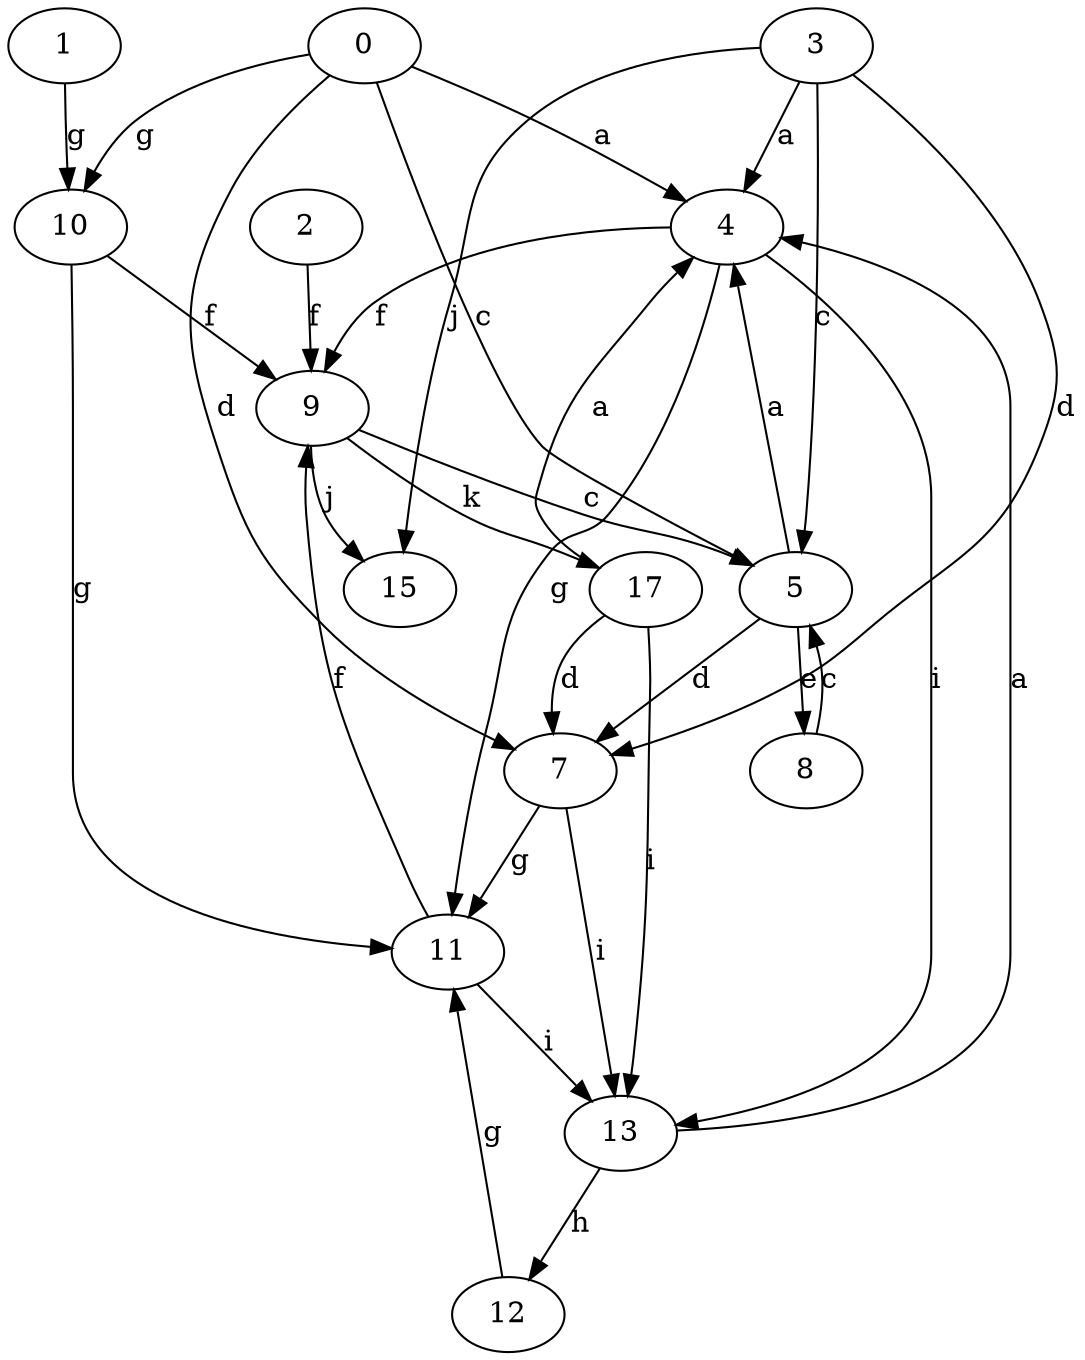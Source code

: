 strict digraph  {
3;
4;
5;
0;
7;
1;
8;
2;
9;
10;
11;
12;
13;
15;
17;
3 -> 4  [label=a];
3 -> 5  [label=c];
3 -> 7  [label=d];
3 -> 15  [label=j];
4 -> 9  [label=f];
4 -> 11  [label=g];
4 -> 13  [label=i];
5 -> 4  [label=a];
5 -> 7  [label=d];
5 -> 8  [label=e];
0 -> 4  [label=a];
0 -> 5  [label=c];
0 -> 7  [label=d];
0 -> 10  [label=g];
7 -> 11  [label=g];
7 -> 13  [label=i];
1 -> 10  [label=g];
8 -> 5  [label=c];
2 -> 9  [label=f];
9 -> 5  [label=c];
9 -> 15  [label=j];
9 -> 17  [label=k];
10 -> 9  [label=f];
10 -> 11  [label=g];
11 -> 9  [label=f];
11 -> 13  [label=i];
12 -> 11  [label=g];
13 -> 4  [label=a];
13 -> 12  [label=h];
17 -> 4  [label=a];
17 -> 7  [label=d];
17 -> 13  [label=i];
}
